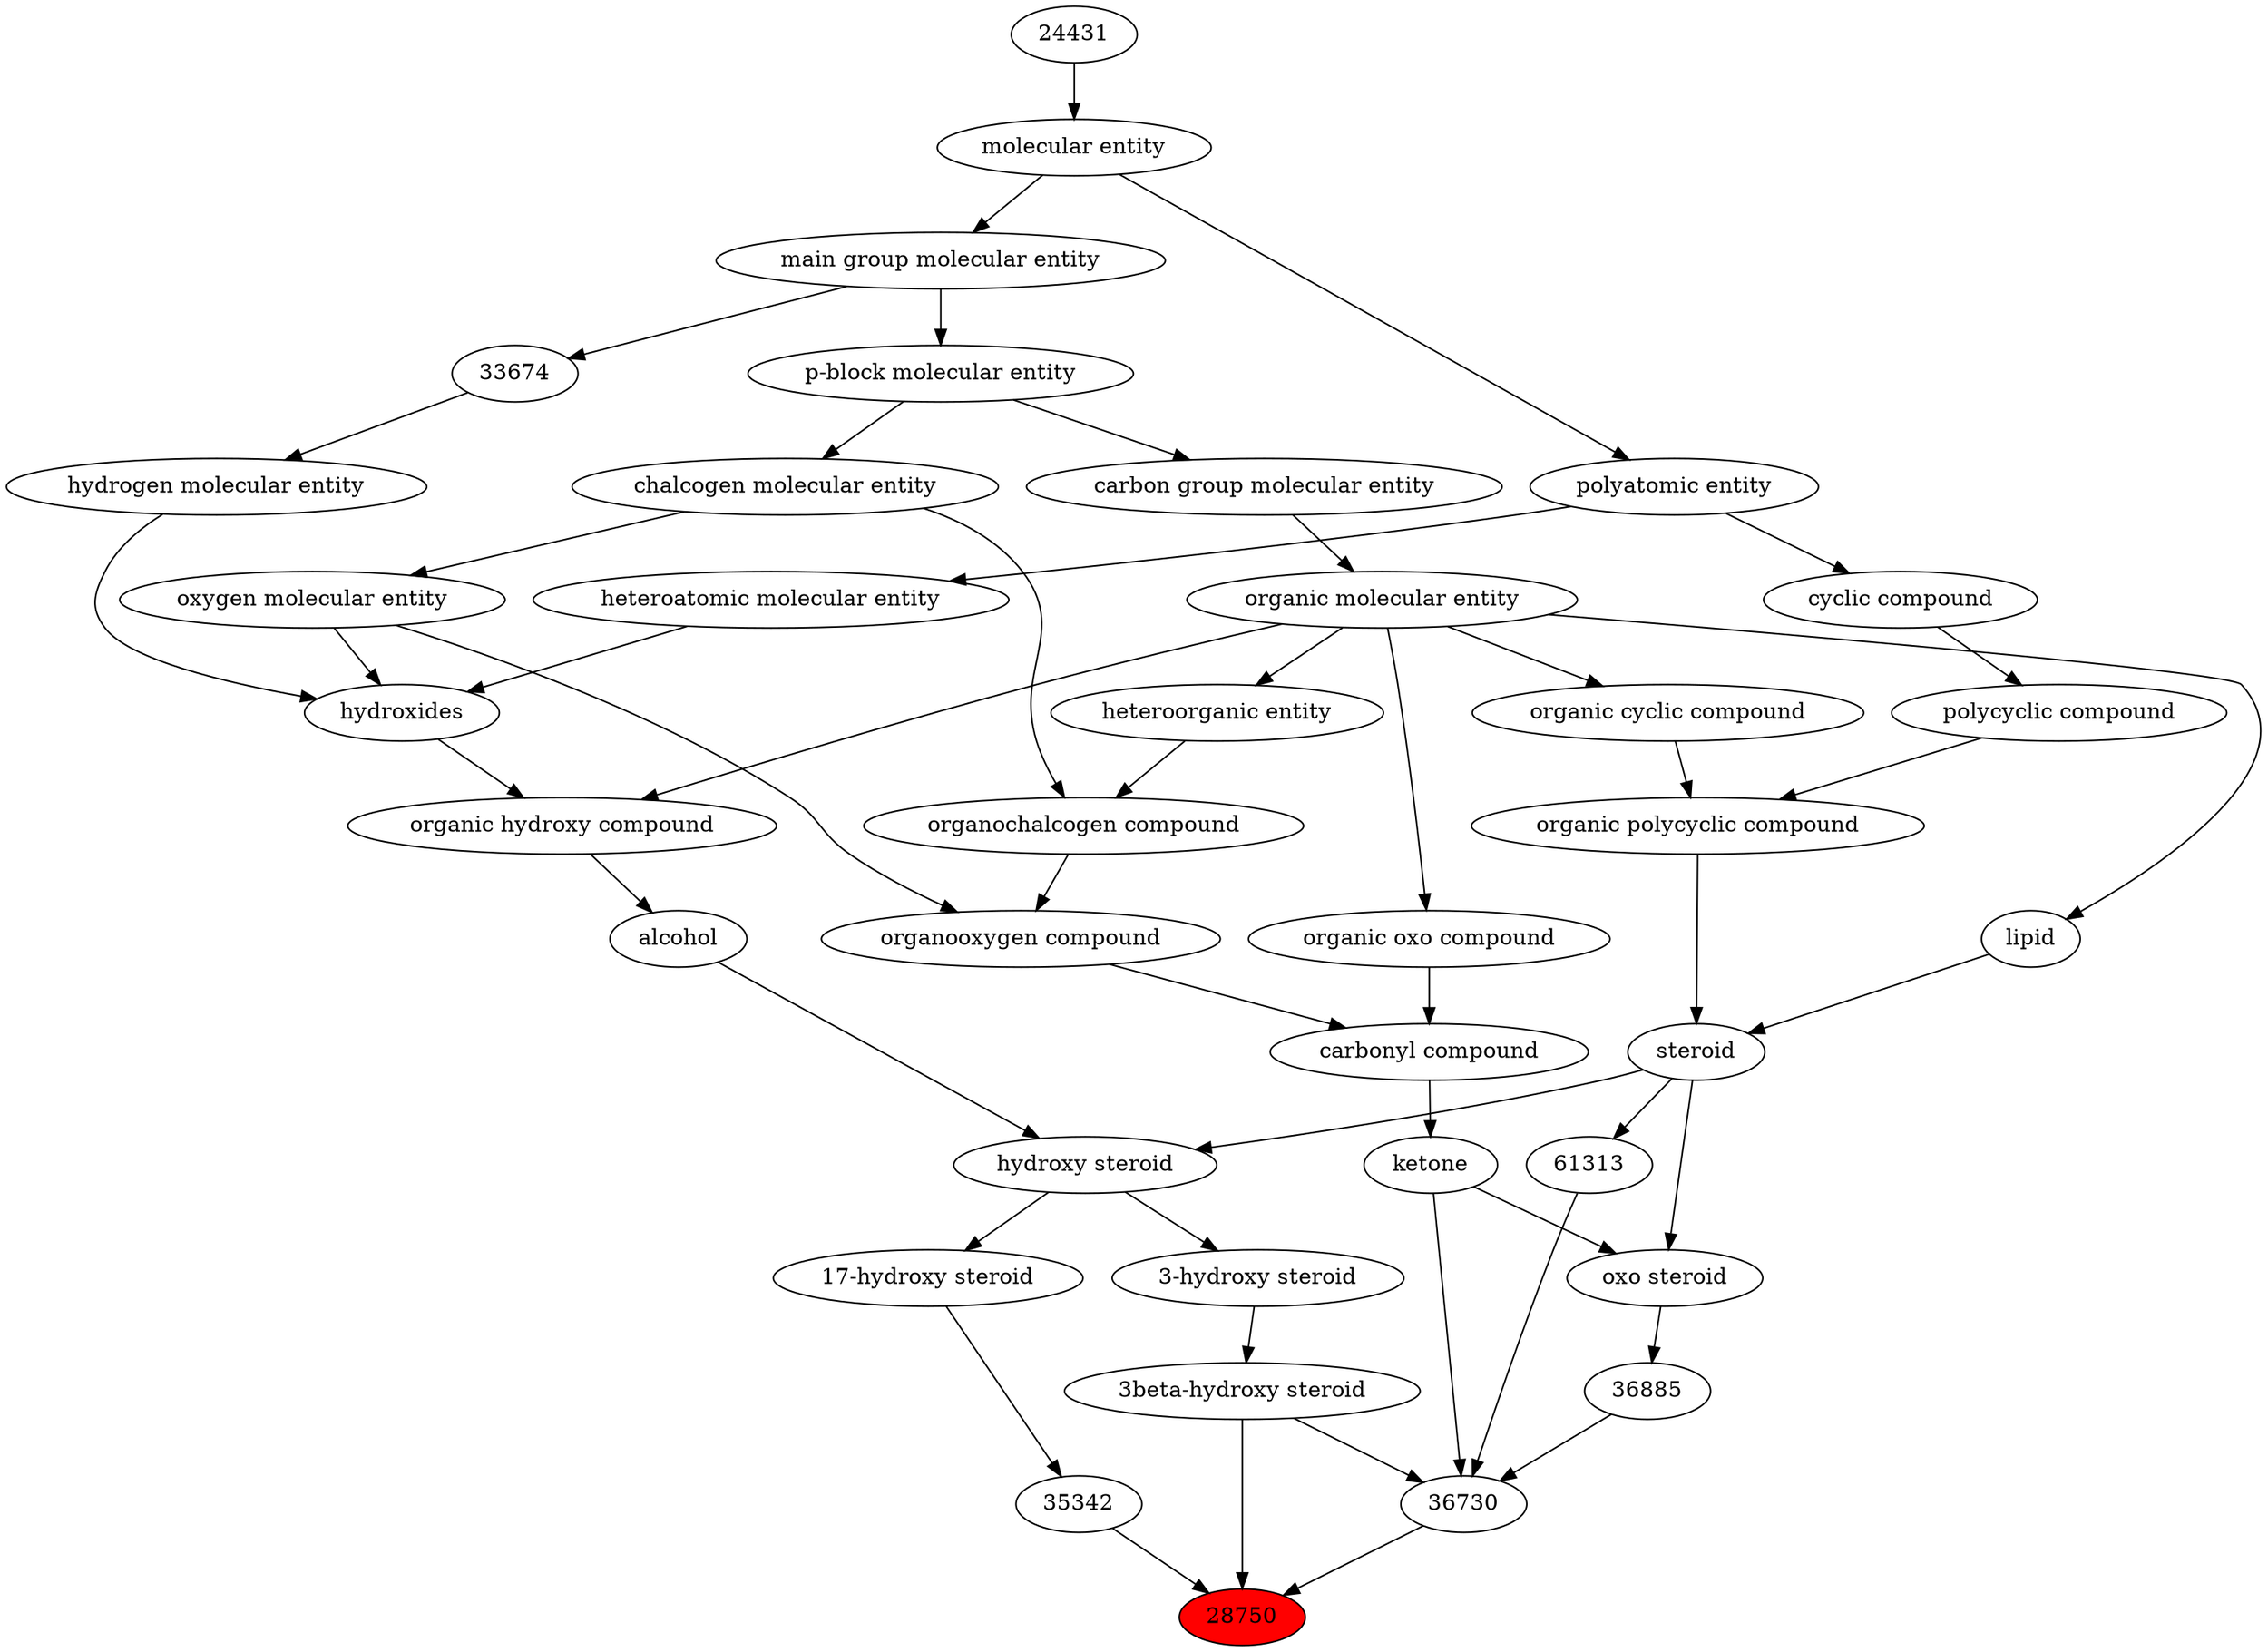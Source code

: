 digraph tree{ 
28750 [label="28750" fillcolor=red style=filled]
35342 -> 28750
36836 -> 28750
36730 -> 28750
35342 [label="35342"]
36838 -> 35342
36836 [label="3beta-hydroxy steroid"]
36834 -> 36836
36730 [label="36730"]
61313 -> 36730
17087 -> 36730
36836 -> 36730
36885 -> 36730
36838 [label="17-hydroxy steroid"]
35350 -> 36838
36834 [label="3-hydroxy steroid"]
35350 -> 36834
61313 [label="61313"]
35341 -> 61313
17087 [label="ketone"]
36586 -> 17087
36885 [label="36885"]
35789 -> 36885
35350 [label="hydroxy steroid"]
30879 -> 35350
35341 -> 35350
35341 [label="steroid"]
51958 -> 35341
18059 -> 35341
36586 [label="carbonyl compound"]
36587 -> 36586
36963 -> 36586
35789 [label="oxo steroid"]
17087 -> 35789
35341 -> 35789
30879 [label="alcohol"]
33822 -> 30879
51958 [label="organic polycyclic compound"]
33832 -> 51958
33635 -> 51958
18059 [label="lipid"]
50860 -> 18059
36587 [label="organic oxo compound"]
50860 -> 36587
36963 [label="organooxygen compound"]
36962 -> 36963
25806 -> 36963
33822 [label="organic hydroxy compound"]
24651 -> 33822
50860 -> 33822
33832 [label="organic cyclic compound"]
50860 -> 33832
33635 [label="polycyclic compound"]
33595 -> 33635
50860 [label="organic molecular entity"]
33582 -> 50860
36962 [label="organochalcogen compound"]
33285 -> 36962
33304 -> 36962
25806 [label="oxygen molecular entity"]
33304 -> 25806
24651 [label="hydroxides"]
25806 -> 24651
33608 -> 24651
37577 -> 24651
33595 [label="cyclic compound"]
36357 -> 33595
33582 [label="carbon group molecular entity"]
33675 -> 33582
33285 [label="heteroorganic entity"]
50860 -> 33285
33304 [label="chalcogen molecular entity"]
33675 -> 33304
33608 [label="hydrogen molecular entity"]
33674 -> 33608
37577 [label="heteroatomic molecular entity"]
36357 -> 37577
36357 [label="polyatomic entity"]
23367 -> 36357
33675 [label="p-block molecular entity"]
33579 -> 33675
33674 [label="33674"]
33579 -> 33674
23367 [label="molecular entity"]
24431 -> 23367
33579 [label="main group molecular entity"]
23367 -> 33579
24431 [label="24431"]
}